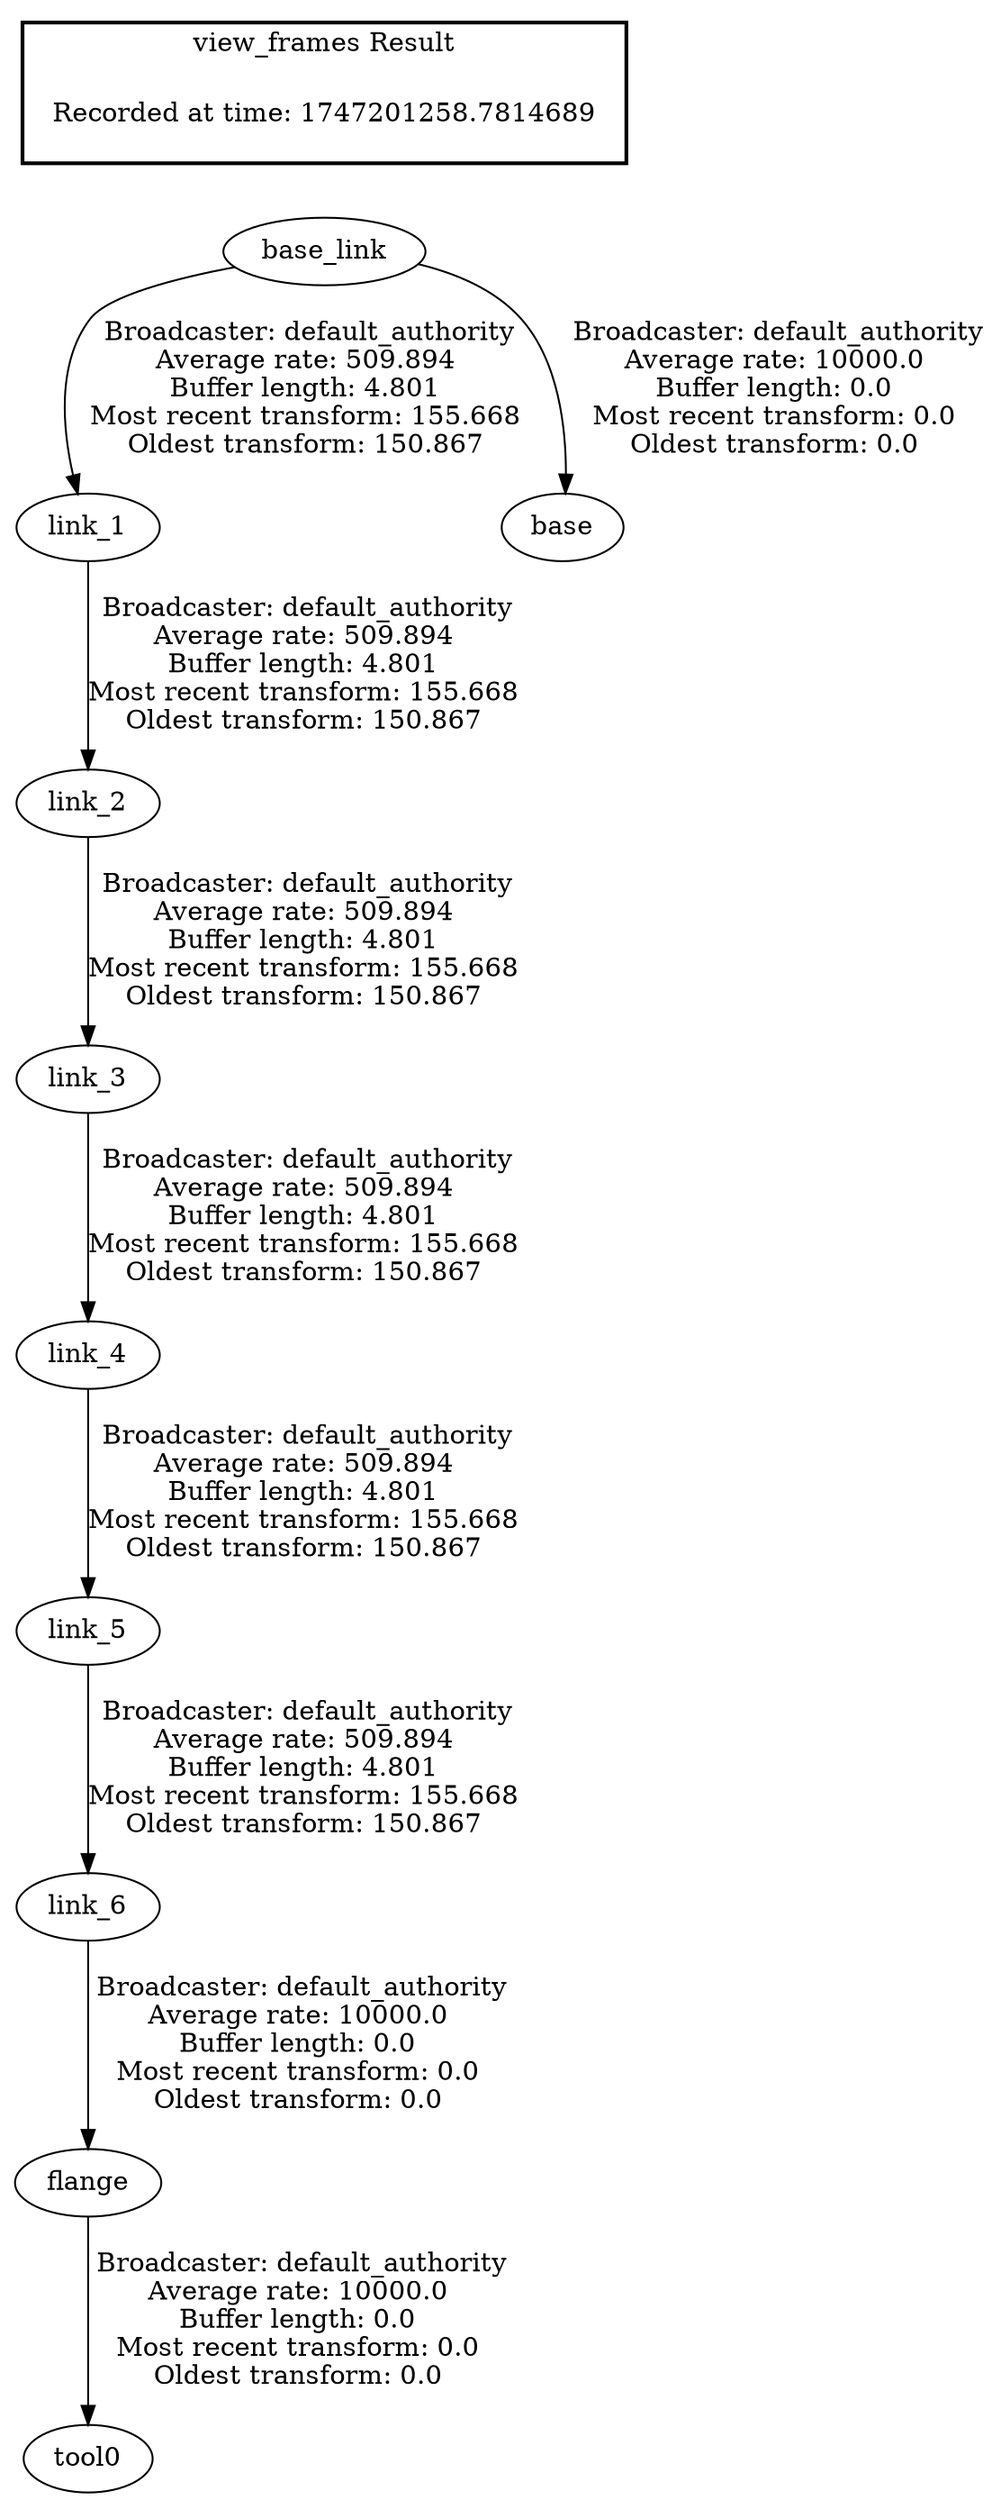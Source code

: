 digraph G {
"base_link" -> "link_1"[label=" Broadcaster: default_authority\nAverage rate: 509.894\nBuffer length: 4.801\nMost recent transform: 155.668\nOldest transform: 150.867\n"];
"link_1" -> "link_2"[label=" Broadcaster: default_authority\nAverage rate: 509.894\nBuffer length: 4.801\nMost recent transform: 155.668\nOldest transform: 150.867\n"];
"link_2" -> "link_3"[label=" Broadcaster: default_authority\nAverage rate: 509.894\nBuffer length: 4.801\nMost recent transform: 155.668\nOldest transform: 150.867\n"];
"link_3" -> "link_4"[label=" Broadcaster: default_authority\nAverage rate: 509.894\nBuffer length: 4.801\nMost recent transform: 155.668\nOldest transform: 150.867\n"];
"link_4" -> "link_5"[label=" Broadcaster: default_authority\nAverage rate: 509.894\nBuffer length: 4.801\nMost recent transform: 155.668\nOldest transform: 150.867\n"];
"link_5" -> "link_6"[label=" Broadcaster: default_authority\nAverage rate: 509.894\nBuffer length: 4.801\nMost recent transform: 155.668\nOldest transform: 150.867\n"];
"base_link" -> "base"[label=" Broadcaster: default_authority\nAverage rate: 10000.0\nBuffer length: 0.0\nMost recent transform: 0.0\nOldest transform: 0.0\n"];
"flange" -> "tool0"[label=" Broadcaster: default_authority\nAverage rate: 10000.0\nBuffer length: 0.0\nMost recent transform: 0.0\nOldest transform: 0.0\n"];
"link_6" -> "flange"[label=" Broadcaster: default_authority\nAverage rate: 10000.0\nBuffer length: 0.0\nMost recent transform: 0.0\nOldest transform: 0.0\n"];
edge [style=invis];
 subgraph cluster_legend { style=bold; color=black; label ="view_frames Result";
"Recorded at time: 1747201258.7814689"[ shape=plaintext ] ;
}->"base_link";
}
